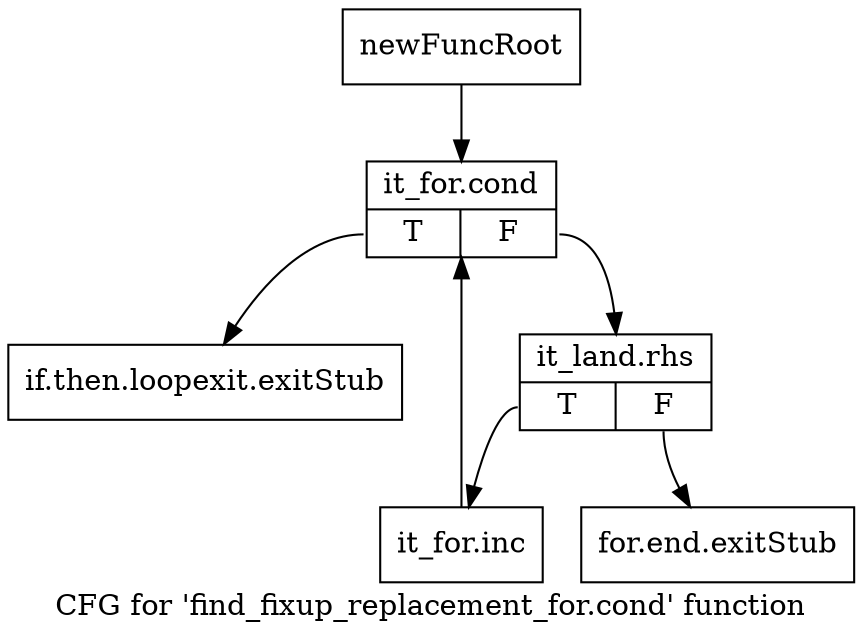 digraph "CFG for 'find_fixup_replacement_for.cond' function" {
	label="CFG for 'find_fixup_replacement_for.cond' function";

	Node0xb0ecdd0 [shape=record,label="{newFuncRoot}"];
	Node0xb0ecdd0 -> Node0xb0ed720;
	Node0xb0ed680 [shape=record,label="{if.then.loopexit.exitStub}"];
	Node0xb0ed6d0 [shape=record,label="{for.end.exitStub}"];
	Node0xb0ed720 [shape=record,label="{it_for.cond|{<s0>T|<s1>F}}"];
	Node0xb0ed720:s0 -> Node0xb0ed680;
	Node0xb0ed720:s1 -> Node0xb0ed770;
	Node0xb0ed770 [shape=record,label="{it_land.rhs|{<s0>T|<s1>F}}"];
	Node0xb0ed770:s0 -> Node0xb0ed7c0;
	Node0xb0ed770:s1 -> Node0xb0ed6d0;
	Node0xb0ed7c0 [shape=record,label="{it_for.inc}"];
	Node0xb0ed7c0 -> Node0xb0ed720;
}

